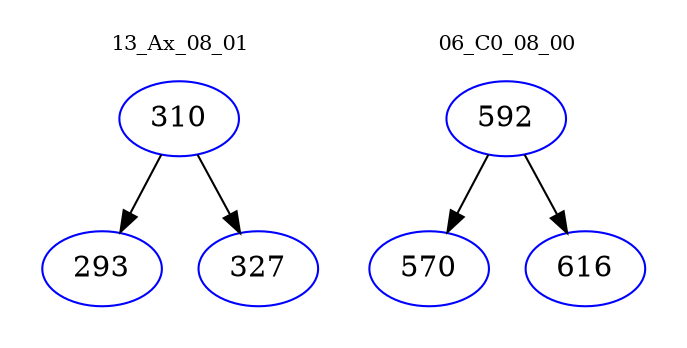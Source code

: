 digraph{
subgraph cluster_0 {
color = white
label = "13_Ax_08_01";
fontsize=10;
T0_310 [label="310", color="blue"]
T0_310 -> T0_293 [color="black"]
T0_293 [label="293", color="blue"]
T0_310 -> T0_327 [color="black"]
T0_327 [label="327", color="blue"]
}
subgraph cluster_1 {
color = white
label = "06_C0_08_00";
fontsize=10;
T1_592 [label="592", color="blue"]
T1_592 -> T1_570 [color="black"]
T1_570 [label="570", color="blue"]
T1_592 -> T1_616 [color="black"]
T1_616 [label="616", color="blue"]
}
}
